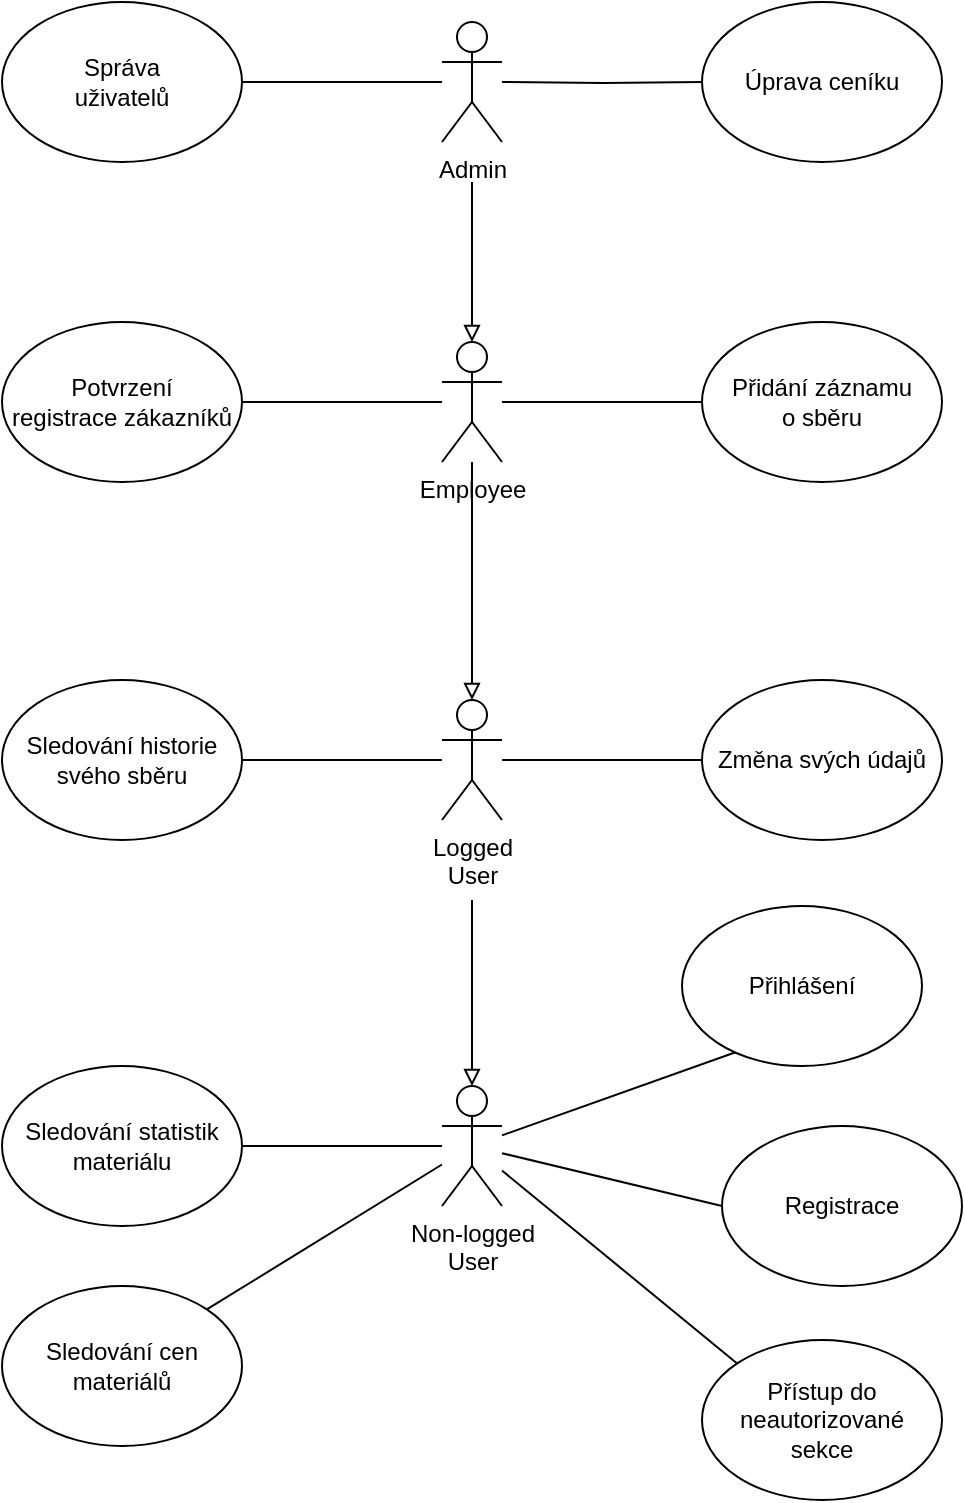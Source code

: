 <mxfile version="20.5.1" type="device"><diagram id="UIQKz0oaYnAP0x-6WDYE" name="Page-1"><mxGraphModel dx="1038" dy="689" grid="1" gridSize="10" guides="1" tooltips="1" connect="1" arrows="1" fold="1" page="1" pageScale="1" pageWidth="827" pageHeight="1169" math="0" shadow="0"><root><mxCell id="0"/><mxCell id="1" parent="0"/><mxCell id="V_ntBhKi9tJ554jvwhZu-7" style="rounded=0;orthogonalLoop=1;jettySize=auto;html=1;endArrow=none;endFill=0;" parent="1" source="V_ntBhKi9tJ554jvwhZu-1" target="V_ntBhKi9tJ554jvwhZu-2" edge="1"><mxGeometry relative="1" as="geometry"/></mxCell><mxCell id="V_ntBhKi9tJ554jvwhZu-47" style="rounded=0;orthogonalLoop=1;jettySize=auto;html=1;endArrow=none;endFill=0;" parent="1" source="V_ntBhKi9tJ554jvwhZu-1" target="V_ntBhKi9tJ554jvwhZu-5" edge="1"><mxGeometry relative="1" as="geometry"/></mxCell><mxCell id="XMkqQWB90wp7RECC_FFJ-20" style="edgeStyle=none;rounded=0;orthogonalLoop=1;jettySize=auto;html=1;entryX=0.5;entryY=0;entryDx=0;entryDy=0;entryPerimeter=0;endArrow=block;endFill=0;" edge="1" parent="1" target="V_ntBhKi9tJ554jvwhZu-4"><mxGeometry relative="1" as="geometry"><mxPoint x="255" y="740" as="sourcePoint"/></mxGeometry></mxCell><mxCell id="V_ntBhKi9tJ554jvwhZu-1" value="Logged&lt;br&gt;User" style="shape=umlActor;verticalLabelPosition=bottom;verticalAlign=top;html=1;outlineConnect=0;" parent="1" vertex="1"><mxGeometry x="240" y="640" width="30" height="60" as="geometry"/></mxCell><mxCell id="V_ntBhKi9tJ554jvwhZu-2" value="Změna svých údajů" style="ellipse;whiteSpace=wrap;html=1;" parent="1" vertex="1"><mxGeometry x="370" y="630" width="120" height="80" as="geometry"/></mxCell><mxCell id="XMkqQWB90wp7RECC_FFJ-7" style="edgeStyle=none;rounded=0;orthogonalLoop=1;jettySize=auto;html=1;entryX=1;entryY=0.5;entryDx=0;entryDy=0;endArrow=none;endFill=0;" edge="1" parent="1" source="V_ntBhKi9tJ554jvwhZu-4" target="V_ntBhKi9tJ554jvwhZu-20"><mxGeometry relative="1" as="geometry"/></mxCell><mxCell id="XMkqQWB90wp7RECC_FFJ-8" style="edgeStyle=none;rounded=0;orthogonalLoop=1;jettySize=auto;html=1;entryX=1;entryY=0;entryDx=0;entryDy=0;endArrow=none;endFill=0;" edge="1" parent="1" source="V_ntBhKi9tJ554jvwhZu-4" target="V_ntBhKi9tJ554jvwhZu-6"><mxGeometry relative="1" as="geometry"/></mxCell><mxCell id="XMkqQWB90wp7RECC_FFJ-9" style="edgeStyle=none;rounded=0;orthogonalLoop=1;jettySize=auto;html=1;entryX=0;entryY=0.5;entryDx=0;entryDy=0;endArrow=none;endFill=0;" edge="1" parent="1" source="V_ntBhKi9tJ554jvwhZu-4" target="V_ntBhKi9tJ554jvwhZu-11"><mxGeometry relative="1" as="geometry"/></mxCell><mxCell id="XMkqQWB90wp7RECC_FFJ-10" style="edgeStyle=none;rounded=0;orthogonalLoop=1;jettySize=auto;html=1;entryX=0;entryY=0;entryDx=0;entryDy=0;endArrow=none;endFill=0;" edge="1" parent="1" source="V_ntBhKi9tJ554jvwhZu-4" target="V_ntBhKi9tJ554jvwhZu-13"><mxGeometry relative="1" as="geometry"/></mxCell><mxCell id="XMkqQWB90wp7RECC_FFJ-11" style="edgeStyle=none;rounded=0;orthogonalLoop=1;jettySize=auto;html=1;entryX=1;entryY=0.5;entryDx=0;entryDy=0;endArrow=none;endFill=0;" edge="1" parent="1" source="V_ntBhKi9tJ554jvwhZu-4" target="V_ntBhKi9tJ554jvwhZu-49"><mxGeometry relative="1" as="geometry"/></mxCell><mxCell id="V_ntBhKi9tJ554jvwhZu-4" value="Non-logged&lt;br&gt;User" style="shape=umlActor;verticalLabelPosition=bottom;verticalAlign=top;html=1;outlineConnect=0;" parent="1" vertex="1"><mxGeometry x="240" y="833" width="30" height="60" as="geometry"/></mxCell><mxCell id="V_ntBhKi9tJ554jvwhZu-5" value="Sledování historie svého sběru" style="ellipse;whiteSpace=wrap;html=1;" parent="1" vertex="1"><mxGeometry x="20" y="630" width="120" height="80" as="geometry"/></mxCell><mxCell id="V_ntBhKi9tJ554jvwhZu-6" value="Sledování cen&lt;br&gt;materiálů" style="ellipse;whiteSpace=wrap;html=1;" parent="1" vertex="1"><mxGeometry x="20" y="933" width="120" height="80" as="geometry"/></mxCell><mxCell id="V_ntBhKi9tJ554jvwhZu-11" value="Registrace" style="ellipse;whiteSpace=wrap;html=1;" parent="1" vertex="1"><mxGeometry x="380" y="853" width="120" height="80" as="geometry"/></mxCell><mxCell id="V_ntBhKi9tJ554jvwhZu-13" value="Přístup do neautorizované&lt;br&gt;sekce" style="ellipse;whiteSpace=wrap;html=1;" parent="1" vertex="1"><mxGeometry x="370" y="960" width="120" height="80" as="geometry"/></mxCell><mxCell id="V_ntBhKi9tJ554jvwhZu-20" value="Přihlášení" style="ellipse;whiteSpace=wrap;html=1;" parent="1" vertex="1"><mxGeometry x="360" y="743" width="120" height="80" as="geometry"/></mxCell><mxCell id="XMkqQWB90wp7RECC_FFJ-36" style="edgeStyle=none;rounded=0;orthogonalLoop=1;jettySize=auto;html=1;entryX=0.5;entryY=0;entryDx=0;entryDy=0;entryPerimeter=0;endArrow=block;endFill=0;" edge="1" parent="1" source="V_ntBhKi9tJ554jvwhZu-22" target="V_ntBhKi9tJ554jvwhZu-1"><mxGeometry relative="1" as="geometry"/></mxCell><mxCell id="V_ntBhKi9tJ554jvwhZu-22" value="Employee" style="shape=umlActor;verticalLabelPosition=bottom;verticalAlign=top;html=1;outlineConnect=0;" parent="1" vertex="1"><mxGeometry x="240" y="461" width="30" height="60" as="geometry"/></mxCell><mxCell id="XMkqQWB90wp7RECC_FFJ-12" style="edgeStyle=none;rounded=0;orthogonalLoop=1;jettySize=auto;html=1;endArrow=none;endFill=0;" edge="1" parent="1" source="V_ntBhKi9tJ554jvwhZu-25" target="V_ntBhKi9tJ554jvwhZu-22"><mxGeometry relative="1" as="geometry"/></mxCell><mxCell id="V_ntBhKi9tJ554jvwhZu-25" value="Potvrzení&lt;br&gt;registrace zákazníků" style="ellipse;whiteSpace=wrap;html=1;" parent="1" vertex="1"><mxGeometry x="20" y="451" width="120" height="80" as="geometry"/></mxCell><mxCell id="XMkqQWB90wp7RECC_FFJ-13" style="edgeStyle=none;rounded=0;orthogonalLoop=1;jettySize=auto;html=1;endArrow=none;endFill=0;" edge="1" parent="1" source="V_ntBhKi9tJ554jvwhZu-27" target="V_ntBhKi9tJ554jvwhZu-22"><mxGeometry relative="1" as="geometry"/></mxCell><mxCell id="V_ntBhKi9tJ554jvwhZu-27" value="Přidání záznamu&lt;br&gt;o sběru" style="ellipse;whiteSpace=wrap;html=1;" parent="1" vertex="1"><mxGeometry x="370" y="451" width="120" height="80" as="geometry"/></mxCell><mxCell id="V_ntBhKi9tJ554jvwhZu-39" style="edgeStyle=orthogonalEdgeStyle;rounded=0;orthogonalLoop=1;jettySize=auto;html=1;endArrow=none;endFill=0;" parent="1" target="V_ntBhKi9tJ554jvwhZu-38" edge="1"><mxGeometry relative="1" as="geometry"><mxPoint x="270" y="331" as="sourcePoint"/></mxGeometry></mxCell><mxCell id="V_ntBhKi9tJ554jvwhZu-41" style="edgeStyle=orthogonalEdgeStyle;rounded=0;orthogonalLoop=1;jettySize=auto;html=1;endArrow=none;endFill=0;" parent="1" source="V_ntBhKi9tJ554jvwhZu-29" target="V_ntBhKi9tJ554jvwhZu-40" edge="1"><mxGeometry relative="1" as="geometry"/></mxCell><mxCell id="XMkqQWB90wp7RECC_FFJ-35" style="edgeStyle=none;rounded=0;orthogonalLoop=1;jettySize=auto;html=1;entryX=0.5;entryY=0;entryDx=0;entryDy=0;entryPerimeter=0;endArrow=block;endFill=0;" edge="1" parent="1" target="V_ntBhKi9tJ554jvwhZu-22"><mxGeometry relative="1" as="geometry"><mxPoint x="255" y="381" as="sourcePoint"/></mxGeometry></mxCell><mxCell id="V_ntBhKi9tJ554jvwhZu-29" value="Admin" style="shape=umlActor;verticalLabelPosition=bottom;verticalAlign=top;html=1;outlineConnect=0;" parent="1" vertex="1"><mxGeometry x="240" y="301" width="30" height="60" as="geometry"/></mxCell><mxCell id="V_ntBhKi9tJ554jvwhZu-38" value="Úprava ceníku" style="ellipse;whiteSpace=wrap;html=1;" parent="1" vertex="1"><mxGeometry x="370" y="291" width="120" height="80" as="geometry"/></mxCell><mxCell id="V_ntBhKi9tJ554jvwhZu-40" value="Správa&lt;br&gt;uživatelů" style="ellipse;whiteSpace=wrap;html=1;" parent="1" vertex="1"><mxGeometry x="20" y="291" width="120" height="80" as="geometry"/></mxCell><mxCell id="V_ntBhKi9tJ554jvwhZu-49" value="Sledování statistik&lt;br&gt;materiálu" style="ellipse;whiteSpace=wrap;html=1;" parent="1" vertex="1"><mxGeometry x="20" y="823" width="120" height="80" as="geometry"/></mxCell></root></mxGraphModel></diagram></mxfile>